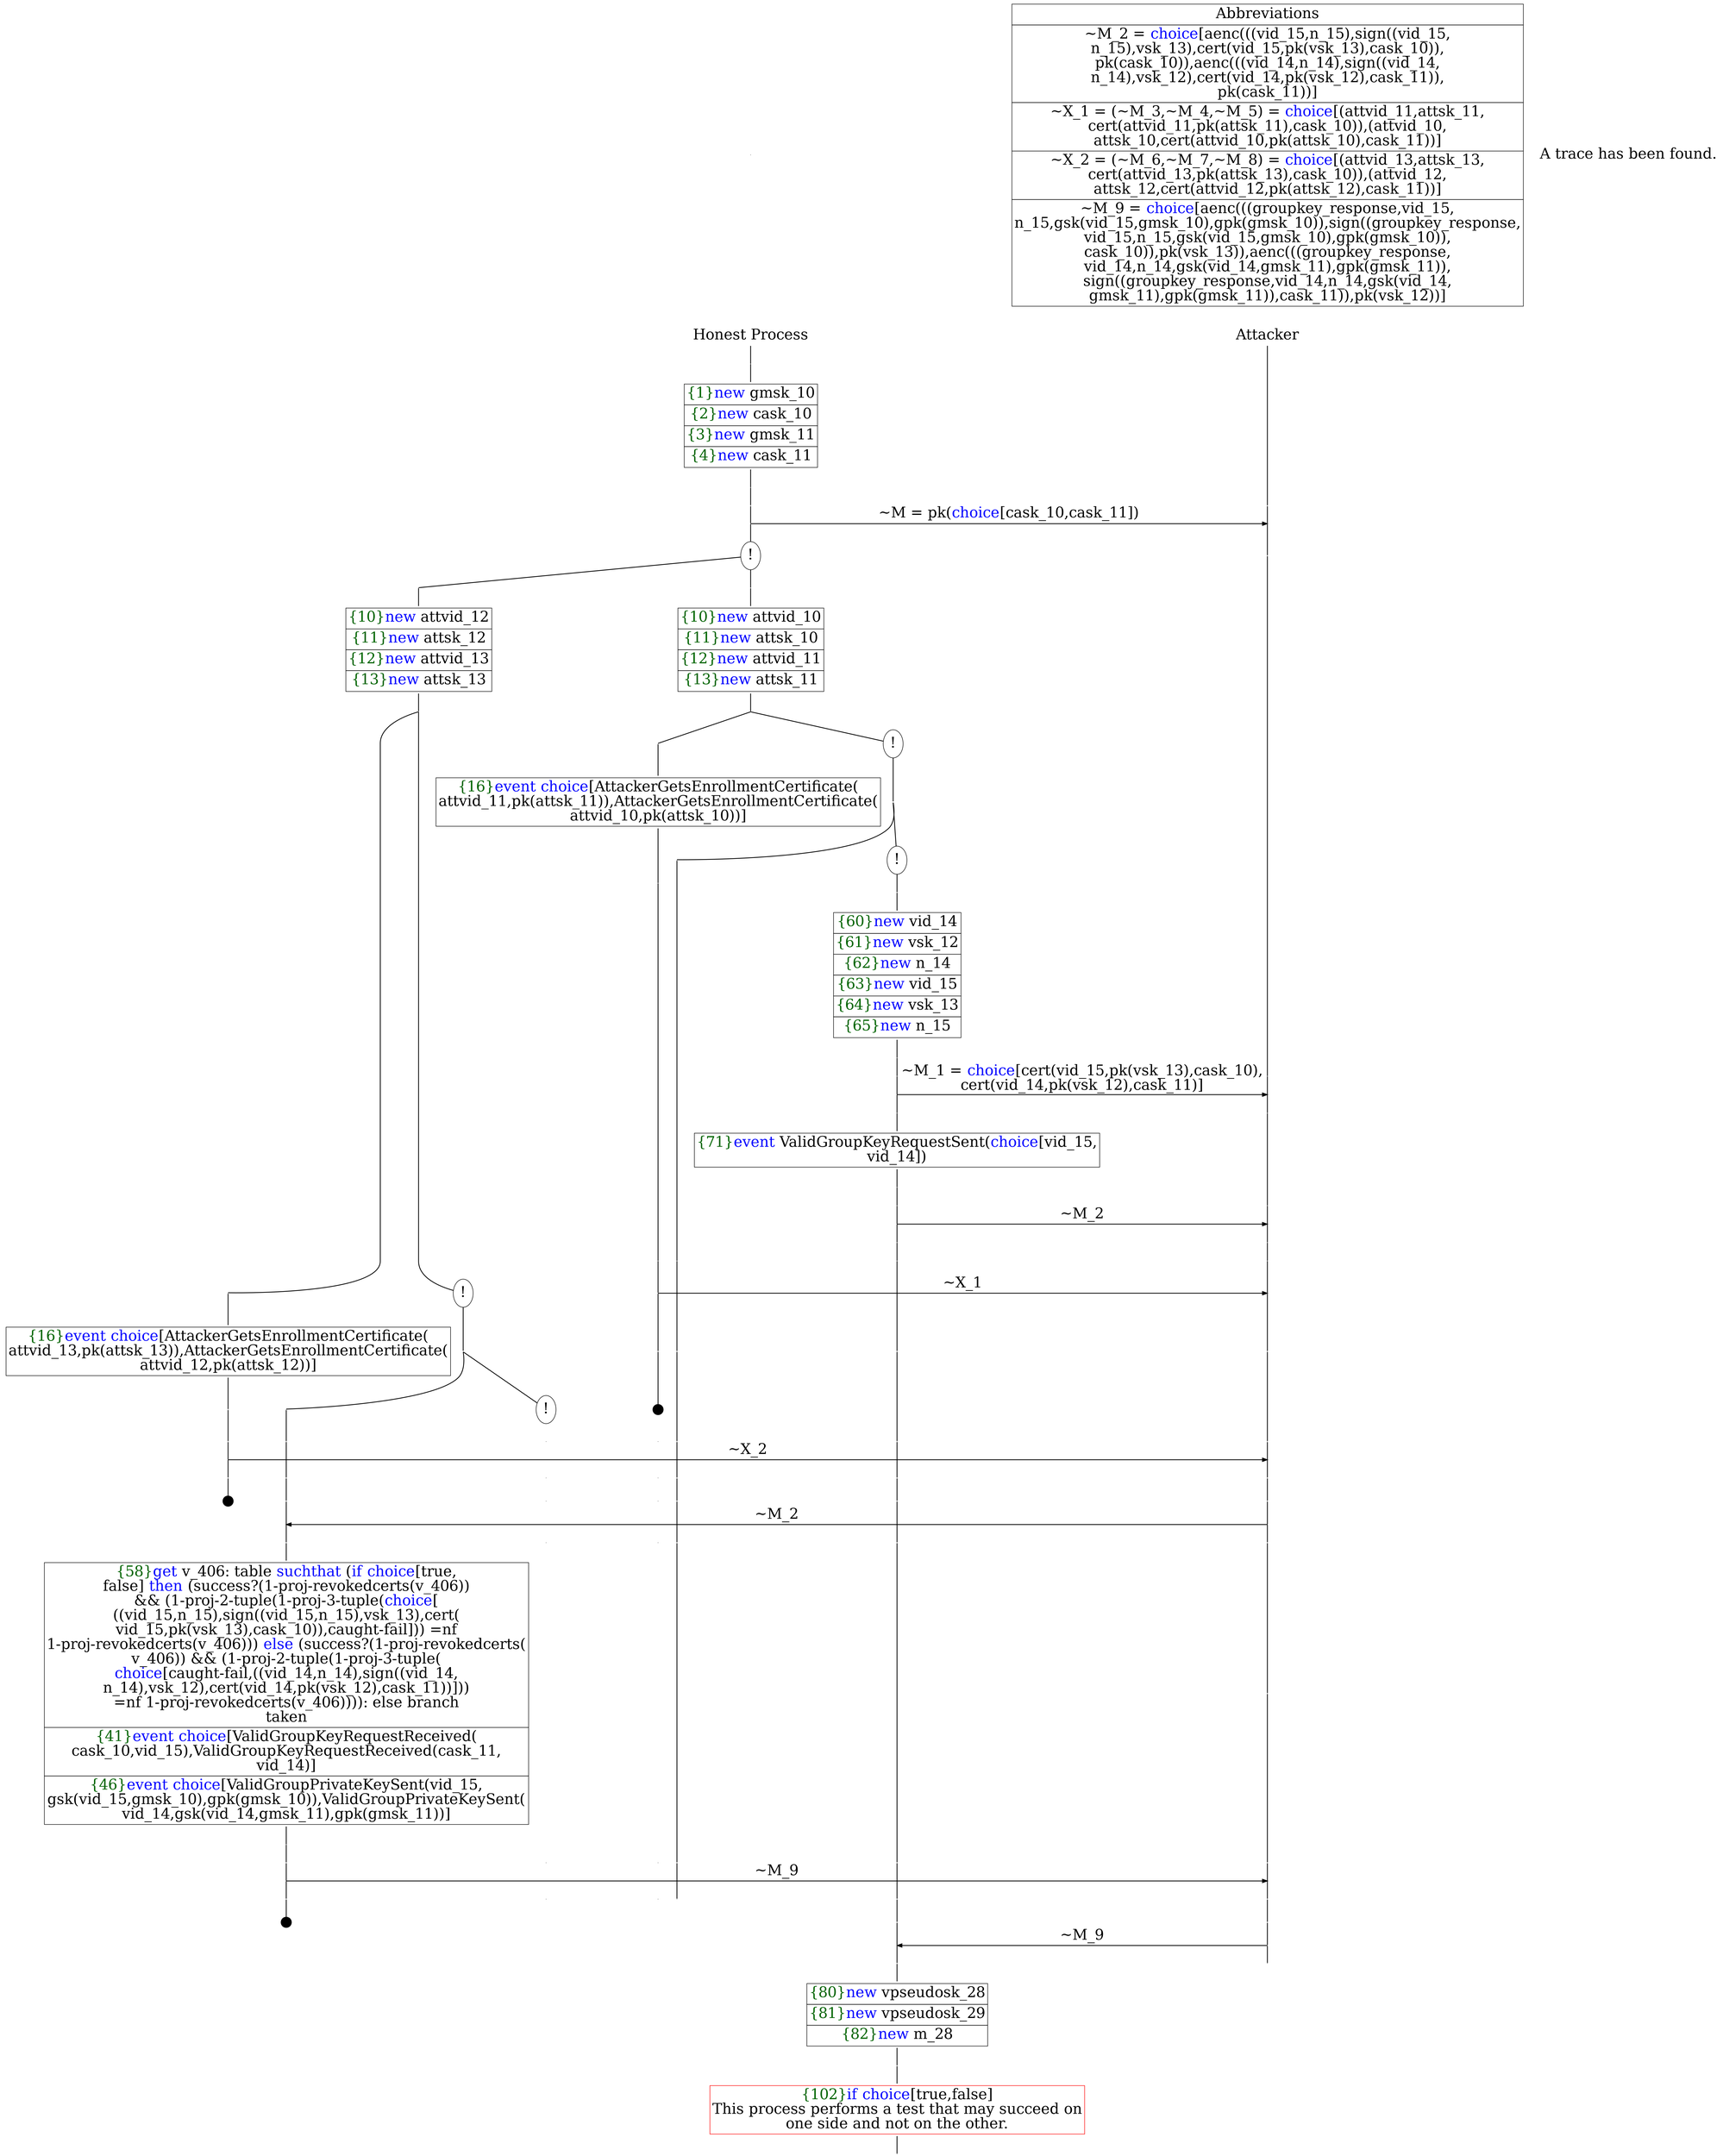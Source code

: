 digraph {
graph [ordering = out]
edge [arrowhead = none, penwidth = 1.6, fontsize = 30]
node [shape = point, width = 0, height = 0, fontsize = 30]
Trace<br/>
[label = <A trace has been found.<br/>
>, shape = plaintext]
P0__0 [label = "Honest Process", shape = plaintext]
P__0 [label = "Attacker", shape = plaintext]
Trace -> P0__0 [label = "", style = invisible, weight = 100]{rank = same; P0__0 P__0}
P0__0 -> P0__1 [label = <>, weight = 100]
P0__1 -> P0__2 [label = <>, weight = 100]
P0__2 [shape = plaintext, label = <<TABLE BORDER="0" CELLBORDER="1" CELLSPACING="0" CELLPADDING="4"> <TR><TD><FONT COLOR="darkgreen">{1}</FONT><FONT COLOR="blue">new </FONT>gmsk_10</TD></TR><TR><TD><FONT COLOR="darkgreen">{2}</FONT><FONT COLOR="blue">new </FONT>cask_10</TD></TR><TR><TD><FONT COLOR="darkgreen">{3}</FONT><FONT COLOR="blue">new </FONT>gmsk_11</TD></TR><TR><TD><FONT COLOR="darkgreen">{4}</FONT><FONT COLOR="blue">new </FONT>cask_11</TD></TR></TABLE>>]
P0__2 -> P0__3 [label = <>, weight = 100]
P0__3 -> P0__4 [label = <>, weight = 100]
P__0 -> P__1 [label = <>, weight = 100]
{rank = same; P__1 P0__4}
P0__4 -> P0__5 [label = <>, weight = 100]
P__1 -> P__2 [label = <>, weight = 100]
{rank = same; P__2 P0__5}
P0__5 -> P__2 [label = <~M = pk(<FONT COLOR="blue">choice</FONT>[cask_10,cask_11])>, arrowhead = normal]
P0__5 -> P0__6 [label = <>, weight = 100]
P__2 -> P__3 [label = <>, weight = 100]
{rank = same; P__3 P0__6}
P0__6 [label = "!", shape = ellipse]
{rank = same; P0_1__6 P0_0__6}
P0_1__6 [label = "", fixedsize = false, width = 0, height = 0, shape = none]
P0__6 -> P0_1__6 [label = <>]
P0_0__6 [label = "", fixedsize = false, width = 0, height = 0, shape = none]
P0__6 -> P0_0__6 [label = <>]
P0_0__6 -> P0_0__7 [label = <>, weight = 100]
P0_0__7 [shape = plaintext, label = <<TABLE BORDER="0" CELLBORDER="1" CELLSPACING="0" CELLPADDING="4"> <TR><TD><FONT COLOR="darkgreen">{10}</FONT><FONT COLOR="blue">new </FONT>attvid_10</TD></TR><TR><TD><FONT COLOR="darkgreen">{11}</FONT><FONT COLOR="blue">new </FONT>attsk_10</TD></TR><TR><TD><FONT COLOR="darkgreen">{12}</FONT><FONT COLOR="blue">new </FONT>attvid_11</TD></TR><TR><TD><FONT COLOR="darkgreen">{13}</FONT><FONT COLOR="blue">new </FONT>attsk_11</TD></TR></TABLE>>]
P0_0__7 -> P0_0__8 [label = <>, weight = 100]
/*RPar */
P0_0__8 -> P0_0_1__8 [label = <>]
P0_0__8 -> P0_0_0__8 [label = <>]
P0_0__8 [label = "", fixedsize = false, width = 0, height = 0, shape = none]
{rank = same; P0_0_0__8 P0_0_1__8}
P0_0_0__8 [label = "!", shape = ellipse]
P0_0_0_0__8 [label = "", fixedsize = false, width = 0, height = 0, shape = none]
P0_0_0__8 -> P0_0_0_0__8 [label = <>, weight = 100]
/*RPar */
P0_0_0_0__8 -> P0_0_0_0_1__8 [label = <>]
P0_0_0_0__8 -> P0_0_0_0_0__8 [label = <>]
P0_0_0_0__8 [label = "", fixedsize = false, width = 0, height = 0, shape = none]
{rank = same; P0_0_0_0_0__8 P0_0_0_0_1__8}
P0_0_0_0_0__8 [label = "!", shape = ellipse]
P0_0_0_0_0_0__8 [label = "", fixedsize = false, width = 0, height = 0, shape = none]
P0_0_0_0_0__8 -> P0_0_0_0_0_0__8 [label = <>, weight = 100]
P0_0_0_0_0_0__8 -> P0_0_0_0_0_0__9 [label = <>, weight = 100]
P0_0_0_0_0_0__9 [shape = plaintext, label = <<TABLE BORDER="0" CELLBORDER="1" CELLSPACING="0" CELLPADDING="4"> <TR><TD><FONT COLOR="darkgreen">{60}</FONT><FONT COLOR="blue">new </FONT>vid_14</TD></TR><TR><TD><FONT COLOR="darkgreen">{61}</FONT><FONT COLOR="blue">new </FONT>vsk_12</TD></TR><TR><TD><FONT COLOR="darkgreen">{62}</FONT><FONT COLOR="blue">new </FONT>n_14</TD></TR><TR><TD><FONT COLOR="darkgreen">{63}</FONT><FONT COLOR="blue">new </FONT>vid_15</TD></TR><TR><TD><FONT COLOR="darkgreen">{64}</FONT><FONT COLOR="blue">new </FONT>vsk_13</TD></TR><TR><TD><FONT COLOR="darkgreen">{65}</FONT><FONT COLOR="blue">new </FONT>n_15</TD></TR></TABLE>>]
P0_0_0_0_0_0__9 -> P0_0_0_0_0_0__10 [label = <>, weight = 100]
P0_0_0_0_0_0__10 -> P0_0_0_0_0_0__11 [label = <>, weight = 100]
P__3 -> P__4 [label = <>, weight = 100]
{rank = same; P__4 P0_0_0_0_0_0__11}
P0_0_0_0_0_0__11 -> P0_0_0_0_0_0__12 [label = <>, weight = 100]
P__4 -> P__5 [label = <>, weight = 100]
{rank = same; P__5 P0_0_0_0_0_0__12}
P0_0_0_0_0_0__12 -> P__5 [label = <~M_1 = <FONT COLOR="blue">choice</FONT>[cert(vid_15,pk(vsk_13),cask_10),<br/>
cert(vid_14,pk(vsk_12),cask_11)]>, arrowhead = normal]
P0_0_0_0_0_0__12 -> P0_0_0_0_0_0__13 [label = <>, weight = 100]
P__5 -> P__6 [label = <>, weight = 100]
{rank = same; P__6 P0_0_0_0_0_0__13}
P0_0_0_0_0_0__13 -> P0_0_0_0_0_0__14 [label = <>, weight = 100]
P0_0_0_0_0_0__14 [shape = plaintext, label = <<TABLE BORDER="0" CELLBORDER="1" CELLSPACING="0" CELLPADDING="4"> <TR><TD><FONT COLOR="darkgreen">{71}</FONT><FONT COLOR="blue">event</FONT> ValidGroupKeyRequestSent(<FONT COLOR="blue">choice</FONT>[vid_15,<br/>
vid_14])</TD></TR></TABLE>>]
P0_0_0_0_0_0__14 -> P0_0_0_0_0_0__15 [label = <>, weight = 100]
P0_0_0_0_0_0__15 -> P0_0_0_0_0_0__16 [label = <>, weight = 100]
P__6 -> P__7 [label = <>, weight = 100]
{rank = same; P__7 P0_0_0_0_0_0__16}
P0_0_0_0_0_0__16 -> P0_0_0_0_0_0__17 [label = <>, weight = 100]
P__7 -> P__8 [label = <>, weight = 100]
{rank = same; P__8 P0_0_0_0_0_0__17}
P0_0_0_0_0_0__17 -> P__8 [label = <~M_2>, arrowhead = normal]
P0_0_0_0_0_0__17 -> P0_0_0_0_0_0__18 [label = <>, weight = 100]
P__8 -> P__9 [label = <>, weight = 100]
{rank = same; P__9 P0_0_0_0_0_0__18}
P0_0_1__8 -> P0_0_1__9 [label = <>, weight = 100]
P0_0_1__9 [shape = plaintext, label = <<TABLE BORDER="0" CELLBORDER="1" CELLSPACING="0" CELLPADDING="4"> <TR><TD><FONT COLOR="darkgreen">{16}</FONT><FONT COLOR="blue">event</FONT> <FONT COLOR="blue">choice</FONT>[AttackerGetsEnrollmentCertificate(<br/>
attvid_11,pk(attsk_11)),AttackerGetsEnrollmentCertificate(<br/>
attvid_10,pk(attsk_10))]</TD></TR></TABLE>>]
P0_0_1__9 -> P0_0_1__10 [label = <>, weight = 100]
P0_0_1__10 -> P0_0_1__11 [label = <>, weight = 100]
P0_0_0_0_1__8 -> P0_0_0_0_1__9 [label = <>, weight = 100]
P0_0_0_0_0_0__18 -> P0_0_0_0_0_0__19 [label = <>, weight = 100]
P__9 -> P__10 [label = <>, weight = 100]
{rank = same; P__10 P0_0_0_0_0_0__19 P0_0_0_0_1__9 P0_0_1__11}
P0_0_1__11 -> P0_0_1__12 [label = <>, weight = 100]
P__10 -> P__11 [label = <>, weight = 100]
{rank = same; P__11 P0_0_1__12}
P0_0_1__12 -> P__11 [label = <~X_1>, arrowhead = normal]
P0_0_1__12 -> P0_0_1__13 [label = <>, weight = 100]
P0_0_0_0_1__9 -> P0_0_0_0_1__10 [label = <>, weight = 100]
P0_0_0_0_0_0__19 -> P0_0_0_0_0_0__20 [label = <>, weight = 100]
P__11 -> P__12 [label = <>, weight = 100]
{rank = same; P__12 P0_0_0_0_0_0__20 P0_0_0_0_1__10 P0_0_1__13}
P0_0_1__14 [label = "", width = 0.3, height = 0.3]
P0_0_1__13 -> P0_0_1__14 [label = <>, weight = 100]
P0_1__6 -> P0_1__7 [label = <>, weight = 100]
P0_1__7 [shape = plaintext, label = <<TABLE BORDER="0" CELLBORDER="1" CELLSPACING="0" CELLPADDING="4"> <TR><TD><FONT COLOR="darkgreen">{10}</FONT><FONT COLOR="blue">new </FONT>attvid_12</TD></TR><TR><TD><FONT COLOR="darkgreen">{11}</FONT><FONT COLOR="blue">new </FONT>attsk_12</TD></TR><TR><TD><FONT COLOR="darkgreen">{12}</FONT><FONT COLOR="blue">new </FONT>attvid_13</TD></TR><TR><TD><FONT COLOR="darkgreen">{13}</FONT><FONT COLOR="blue">new </FONT>attsk_13</TD></TR></TABLE>>]
P0_1__7 -> P0_1__8 [label = <>, weight = 100]
/*RPar */
P0_1__8 -> P0_1_1__8 [label = <>]
P0_1__8 -> P0_1_0__8 [label = <>]
P0_1__8 [label = "", fixedsize = false, width = 0, height = 0, shape = none]
{rank = same; P0_1_0__8 P0_1_1__8}
P0_1_0__8 [label = "!", shape = ellipse]
P0_1_0_0__8 [label = "", fixedsize = false, width = 0, height = 0, shape = none]
P0_1_0__8 -> P0_1_0_0__8 [label = <>, weight = 100]
/*RPar */
P0_1_0_0__8 -> P0_1_0_0_1__8 [label = <>]
P0_1_0_0__8 -> P0_1_0_0_0__8 [label = <>]
P0_1_0_0__8 [label = "", fixedsize = false, width = 0, height = 0, shape = none]
{rank = same; P0_1_0_0_0__8 P0_1_0_0_1__8}
P0_1_0_0_0__8 [label = "!", shape = ellipse]
P0_1_1__8 -> P0_1_1__9 [label = <>, weight = 100]
P0_1_1__9 [shape = plaintext, label = <<TABLE BORDER="0" CELLBORDER="1" CELLSPACING="0" CELLPADDING="4"> <TR><TD><FONT COLOR="darkgreen">{16}</FONT><FONT COLOR="blue">event</FONT> <FONT COLOR="blue">choice</FONT>[AttackerGetsEnrollmentCertificate(<br/>
attvid_13,pk(attsk_13)),AttackerGetsEnrollmentCertificate(<br/>
attvid_12,pk(attsk_12))]</TD></TR></TABLE>>]
P0_1_1__9 -> P0_1_1__10 [label = <>, weight = 100]
P0_1_1__10 -> P0_1_1__11 [label = <>, weight = 100]
P0_1_0_0_1__8 -> P0_1_0_0_1__9 [label = <>, weight = 100]
P0_1_0_0_0__9 [label = "", style = invisible]
P0_1_0_0_0__8 -> P0_1_0_0_0__9 [label = <>, weight = 100, style = invisible]
P0_0_1__15 [label = "", style = invisible]
P0_0_1__14 -> P0_0_1__15 [label = <>, weight = 100, style = invisible]
P0_0_0_0_1__10 -> P0_0_0_0_1__11 [label = <>, weight = 100]
P0_0_0_0_0_0__20 -> P0_0_0_0_0_0__21 [label = <>, weight = 100]
P__12 -> P__13 [label = <>, weight = 100]
{rank = same; P__13 P0_0_0_0_0_0__21 P0_0_0_0_1__11 P0_0_1__15 P0_1_0_0_0__9 P0_1_0_0_1__9 P0_1_1__11}
P0_1_1__11 -> P0_1_1__12 [label = <>, weight = 100]
P__13 -> P__14 [label = <>, weight = 100]
{rank = same; P__14 P0_1_1__12}
P0_1_1__12 -> P__14 [label = <~X_2>, arrowhead = normal]
P0_1_1__12 -> P0_1_1__13 [label = <>, weight = 100]
P0_1_0_0_1__9 -> P0_1_0_0_1__10 [label = <>, weight = 100]
P0_1_0_0_0__10 [label = "", style = invisible]
P0_1_0_0_0__9 -> P0_1_0_0_0__10 [label = <>, weight = 100, style = invisible]
P0_0_1__16 [label = "", style = invisible]
P0_0_1__15 -> P0_0_1__16 [label = <>, weight = 100, style = invisible]
P0_0_0_0_1__11 -> P0_0_0_0_1__12 [label = <>, weight = 100]
P0_0_0_0_0_0__21 -> P0_0_0_0_0_0__22 [label = <>, weight = 100]
P__14 -> P__15 [label = <>, weight = 100]
{rank = same; P__15 P0_0_0_0_0_0__22 P0_0_0_0_1__12 P0_0_1__16 P0_1_0_0_0__10 P0_1_0_0_1__10 P0_1_1__13}
P0_1_1__14 [label = "", width = 0.3, height = 0.3]
P0_1_1__13 -> P0_1_1__14 [label = <>, weight = 100]
P0_1_0_0_1__10 -> P0_1_0_0_1__11 [label = <>, weight = 100]
P0_1_0_0_0__11 [label = "", style = invisible]
P0_1_0_0_0__10 -> P0_1_0_0_0__11 [label = <>, weight = 100, style = invisible]
P0_0_1__17 [label = "", style = invisible]
P0_0_1__16 -> P0_0_1__17 [label = <>, weight = 100, style = invisible]
P0_0_0_0_1__12 -> P0_0_0_0_1__13 [label = <>, weight = 100]
P0_0_0_0_0_0__22 -> P0_0_0_0_0_0__23 [label = <>, weight = 100]
P__15 -> P__16 [label = <>, weight = 100]
{rank = same; P__16 P0_0_0_0_0_0__23 P0_0_0_0_1__13 P0_0_1__17 P0_1_0_0_0__11 P0_1_0_0_1__11}
P0_1_0_0_1__11 -> P0_1_0_0_1__12 [label = <>, weight = 100]
P__16 -> P__17 [label = <>, weight = 100]
{rank = same; P__17 P0_1_0_0_1__12}
P0_1_0_0_1__12 -> P__17 [label = <~M_2>, dir = back, arrowhead = normal]
P0_1_0_0_1__12 -> P0_1_0_0_1__13 [label = <>, weight = 100]
P0_1_0_0_0__12 [label = "", style = invisible]
P0_1_0_0_0__11 -> P0_1_0_0_0__12 [label = <>, weight = 100, style = invisible]
P0_0_1__18 [label = "", style = invisible]
P0_0_1__17 -> P0_0_1__18 [label = <>, weight = 100, style = invisible]
P0_0_0_0_1__13 -> P0_0_0_0_1__14 [label = <>, weight = 100]
P0_0_0_0_0_0__23 -> P0_0_0_0_0_0__24 [label = <>, weight = 100]
P__17 -> P__18 [label = <>, weight = 100]
{rank = same; P__18 P0_0_0_0_0_0__24 P0_0_0_0_1__14 P0_0_1__18 P0_1_0_0_0__12 P0_1_0_0_1__13}
P0_1_0_0_1__13 -> P0_1_0_0_1__14 [label = <>, weight = 100]
P0_1_0_0_1__14 [shape = plaintext, label = <<TABLE BORDER="0" CELLBORDER="1" CELLSPACING="0" CELLPADDING="4"> <TR><TD><FONT COLOR="darkgreen">{58}</FONT><FONT COLOR="blue">get</FONT> v_406: table <FONT COLOR="blue">suchthat</FONT> (<FONT COLOR="blue">if</FONT> <FONT COLOR="blue">choice</FONT>[true,<br/>
false] <FONT COLOR="blue">then</FONT> (success?(1-proj-revokedcerts(v_406))<br/>
&amp;&amp; (1-proj-2-tuple(1-proj-3-tuple(<FONT COLOR="blue">choice</FONT>[<br/>
((vid_15,n_15),sign((vid_15,n_15),vsk_13),cert(<br/>
vid_15,pk(vsk_13),cask_10)),caught-fail])) =nf<br/>
1-proj-revokedcerts(v_406))) <FONT COLOR="blue">else</FONT> (success?(1-proj-revokedcerts(<br/>
v_406)) &amp;&amp; (1-proj-2-tuple(1-proj-3-tuple(<br/>
<FONT COLOR="blue">choice</FONT>[caught-fail,((vid_14,n_14),sign((vid_14,<br/>
n_14),vsk_12),cert(vid_14,pk(vsk_12),cask_11))]))<br/>
=nf 1-proj-revokedcerts(v_406)))): else branch<br/>
taken</TD></TR><TR><TD><FONT COLOR="darkgreen">{41}</FONT><FONT COLOR="blue">event</FONT> <FONT COLOR="blue">choice</FONT>[ValidGroupKeyRequestReceived(<br/>
cask_10,vid_15),ValidGroupKeyRequestReceived(cask_11,<br/>
vid_14)]</TD></TR><TR><TD><FONT COLOR="darkgreen">{46}</FONT><FONT COLOR="blue">event</FONT> <FONT COLOR="blue">choice</FONT>[ValidGroupPrivateKeySent(vid_15,<br/>
gsk(vid_15,gmsk_10),gpk(gmsk_10)),ValidGroupPrivateKeySent(<br/>
vid_14,gsk(vid_14,gmsk_11),gpk(gmsk_11))]</TD></TR></TABLE>>]
P0_1_0_0_1__14 -> P0_1_0_0_1__15 [label = <>, weight = 100]
P__18 -> P__19 [label = <>, weight = 100]
{rank = same; P__19 P0_1_0_0_1__14}
P0_1_0_0_1__15 -> P0_1_0_0_1__16 [label = <>, weight = 100]
P0_1_0_0_0__13 [label = "", style = invisible]
P0_1_0_0_0__12 -> P0_1_0_0_0__13 [label = <>, weight = 100, style = invisible]
P0_0_1__19 [label = "", style = invisible]
P0_0_1__18 -> P0_0_1__19 [label = <>, weight = 100, style = invisible]
P0_0_0_0_1__14 -> P0_0_0_0_1__15 [label = <>, weight = 100]
P0_0_0_0_0_0__24 -> P0_0_0_0_0_0__25 [label = <>, weight = 100]
P__19 -> P__20 [label = <>, weight = 100]
{rank = same; P__20 P0_0_0_0_0_0__25 P0_0_0_0_1__15 P0_0_1__19 P0_1_0_0_0__13 P0_1_0_0_1__16}
P0_1_0_0_1__16 -> P0_1_0_0_1__17 [label = <>, weight = 100]
P__20 -> P__21 [label = <>, weight = 100]
{rank = same; P__21 P0_1_0_0_1__17}
P0_1_0_0_1__17 -> P__21 [label = <~M_9>, arrowhead = normal]
P0_1_0_0_1__17 -> P0_1_0_0_1__18 [label = <>, weight = 100]
P0_1_0_0_0__14 [label = "", style = invisible]
P0_1_0_0_0__13 -> P0_1_0_0_0__14 [label = <>, weight = 100, style = invisible]
P0_0_1__20 [label = "", style = invisible]
P0_0_1__19 -> P0_0_1__20 [label = <>, weight = 100, style = invisible]
P0_0_0_0_1__15 -> P0_0_0_0_1__16 [label = <>, weight = 100]
P0_0_0_0_0_0__25 -> P0_0_0_0_0_0__26 [label = <>, weight = 100]
P__21 -> P__22 [label = <>, weight = 100]
{rank = same; P__22 P0_0_0_0_0_0__26 P0_0_0_0_1__16 P0_0_1__20 P0_1_0_0_0__14 P0_1_0_0_1__18}
P0_1_0_0_1__19 [label = "", width = 0.3, height = 0.3]
P0_1_0_0_1__18 -> P0_1_0_0_1__19 [label = <>, weight = 100]
P0_0_0_0_0_0__26 -> P0_0_0_0_0_0__27 [label = <>, weight = 100]
P__22 -> P__23 [label = <>, weight = 100]
{rank = same; P__23 P0_0_0_0_0_0__27}
P0_0_0_0_0_0__27 -> P0_0_0_0_0_0__28 [label = <>, weight = 100]
P__23 -> P__24 [label = <>, weight = 100]
{rank = same; P__24 P0_0_0_0_0_0__28}
P0_0_0_0_0_0__28 -> P__24 [label = <~M_9>, dir = back, arrowhead = normal]
P0_0_0_0_0_0__28 -> P0_0_0_0_0_0__29 [label = <>, weight = 100]
P__24 -> P__25 [label = <>, weight = 100]
{rank = same; P__25 P0_0_0_0_0_0__29}
P0_0_0_0_0_0__29 -> P0_0_0_0_0_0__30 [label = <>, weight = 100]
P0_0_0_0_0_0__30 [shape = plaintext, label = <<TABLE BORDER="0" CELLBORDER="1" CELLSPACING="0" CELLPADDING="4"> <TR><TD><FONT COLOR="darkgreen">{80}</FONT><FONT COLOR="blue">new </FONT>vpseudosk_28</TD></TR><TR><TD><FONT COLOR="darkgreen">{81}</FONT><FONT COLOR="blue">new </FONT>vpseudosk_29</TD></TR><TR><TD><FONT COLOR="darkgreen">{82}</FONT><FONT COLOR="blue">new </FONT>m_28</TD></TR></TABLE>>]
P0_0_0_0_0_0__30 -> P0_0_0_0_0_0__31 [label = <>, weight = 100]
P0_0_0_0_0_0__31 -> P0_0_0_0_0_0__32 [label = <>, weight = 100]
P0_0_0_0_0_0__32 [color = red, shape = plaintext, label = <<TABLE BORDER="0" CELLBORDER="1" CELLSPACING="0" CELLPADDING="4"> <TR><TD><FONT COLOR="darkgreen">{102}</FONT><FONT COLOR="blue">if</FONT> <FONT COLOR="blue">choice</FONT>[true,false]<br/>
This process performs a test that may succeed on<br/>
one side and not on the other.</TD></TR></TABLE>>]
P0_0_0_0_0_0__32 -> P0_0_0_0_0_0__33 [label = <>, weight = 100]
Abbrev [shape = plaintext, label = <<TABLE BORDER="0" CELLBORDER="1" CELLSPACING="0" CELLPADDING="4"><TR> <TD> Abbreviations </TD></TR><TR><TD>~M_2 = <FONT COLOR="blue">choice</FONT>[aenc(((vid_15,n_15),sign((vid_15,<br/>
n_15),vsk_13),cert(vid_15,pk(vsk_13),cask_10)),<br/>
pk(cask_10)),aenc(((vid_14,n_14),sign((vid_14,<br/>
n_14),vsk_12),cert(vid_14,pk(vsk_12),cask_11)),<br/>
pk(cask_11))]</TD></TR><TR><TD>~X_1 = (~M_3,~M_4,~M_5) = <FONT COLOR="blue">choice</FONT>[(attvid_11,attsk_11,<br/>
cert(attvid_11,pk(attsk_11),cask_10)),(attvid_10,<br/>
attsk_10,cert(attvid_10,pk(attsk_10),cask_11))]</TD></TR><TR><TD>~X_2 = (~M_6,~M_7,~M_8) = <FONT COLOR="blue">choice</FONT>[(attvid_13,attsk_13,<br/>
cert(attvid_13,pk(attsk_13),cask_10)),(attvid_12,<br/>
attsk_12,cert(attvid_12,pk(attsk_12),cask_11))]</TD></TR><TR><TD>~M_9 = <FONT COLOR="blue">choice</FONT>[aenc(((groupkey_response,vid_15,<br/>
n_15,gsk(vid_15,gmsk_10),gpk(gmsk_10)),sign((groupkey_response,<br/>
vid_15,n_15,gsk(vid_15,gmsk_10),gpk(gmsk_10)),<br/>
cask_10)),pk(vsk_13)),aenc(((groupkey_response,<br/>
vid_14,n_14,gsk(vid_14,gmsk_11),gpk(gmsk_11)),<br/>
sign((groupkey_response,vid_14,n_14,gsk(vid_14,<br/>
gmsk_11),gpk(gmsk_11)),cask_11)),pk(vsk_12))]</TD></TR></TABLE>>]Abbrev -> P__0 [style = invisible, weight =100]}